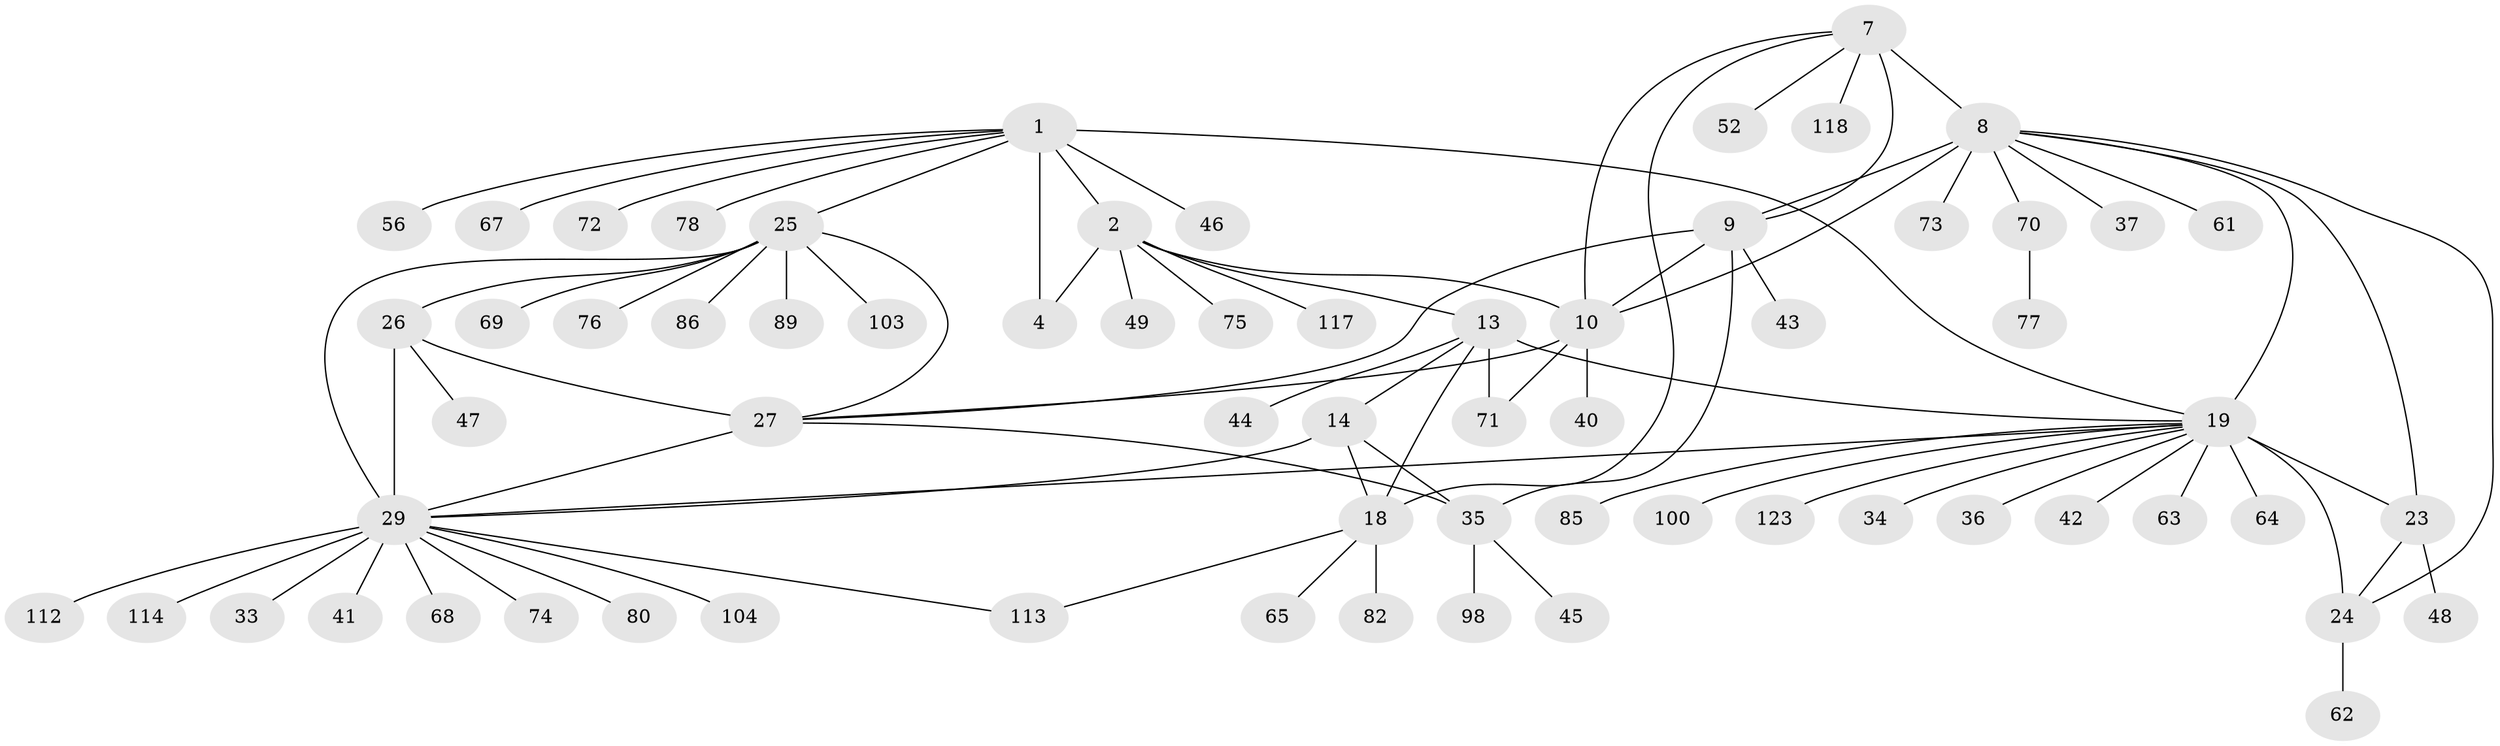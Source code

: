 // original degree distribution, {9: 0.045454545454545456, 7: 0.045454545454545456, 5: 0.022727272727272728, 12: 0.007575757575757576, 10: 0.015151515151515152, 8: 0.022727272727272728, 11: 0.03787878787878788, 6: 0.030303030303030304, 14: 0.007575757575757576, 1: 0.6212121212121212, 2: 0.12121212121212122, 3: 0.015151515151515152, 4: 0.007575757575757576}
// Generated by graph-tools (version 1.1) at 2025/15/03/09/25 04:15:53]
// undirected, 66 vertices, 87 edges
graph export_dot {
graph [start="1"]
  node [color=gray90,style=filled];
  1 [super="+5"];
  2 [super="+3"];
  4 [super="+6"];
  7;
  8 [super="+115+11"];
  9 [super="+12+129+50"];
  10;
  13 [super="+31+15+54+16+38+87+110"];
  14 [super="+60"];
  18 [super="+57+66"];
  19 [super="+58+81+107+20"];
  23;
  24;
  25;
  26 [super="+28"];
  27 [super="+96+106+121+91"];
  29 [super="+30+32"];
  33;
  34;
  35;
  36;
  37;
  40 [super="+119+111"];
  41 [super="+132"];
  42;
  43;
  44;
  45;
  46;
  47;
  48 [super="+94"];
  49;
  52;
  56;
  61;
  62;
  63;
  64;
  65;
  67;
  68;
  69;
  70;
  71;
  72;
  73 [super="+116"];
  74 [super="+95"];
  75;
  76;
  77;
  78;
  80;
  82;
  85;
  86;
  89;
  98 [super="+126"];
  100;
  103;
  104;
  112 [super="+120"];
  113;
  114;
  117;
  118;
  123;
  1 -- 2 [weight=4];
  1 -- 4 [weight=4];
  1 -- 19;
  1 -- 25;
  1 -- 67;
  1 -- 78;
  1 -- 56;
  1 -- 72;
  1 -- 46;
  2 -- 4 [weight=4];
  2 -- 75;
  2 -- 10;
  2 -- 49;
  2 -- 117;
  2 -- 13;
  7 -- 8 [weight=2];
  7 -- 9 [weight=2];
  7 -- 10;
  7 -- 18;
  7 -- 52;
  7 -- 118;
  8 -- 9 [weight=4];
  8 -- 10 [weight=2];
  8 -- 37;
  8 -- 70;
  8 -- 73;
  8 -- 19 [weight=3];
  8 -- 23;
  8 -- 24;
  8 -- 61;
  9 -- 10 [weight=2];
  9 -- 43;
  9 -- 35;
  9 -- 27;
  10 -- 40;
  10 -- 71;
  10 -- 27;
  13 -- 14 [weight=4];
  13 -- 18 [weight=4];
  13 -- 71;
  13 -- 44;
  13 -- 19;
  14 -- 18;
  14 -- 35;
  14 -- 29;
  18 -- 65;
  18 -- 82;
  18 -- 113;
  19 -- 23 [weight=3];
  19 -- 24 [weight=3];
  19 -- 42;
  19 -- 64;
  19 -- 34;
  19 -- 36;
  19 -- 100;
  19 -- 85;
  19 -- 123;
  19 -- 29;
  19 -- 63;
  23 -- 24;
  23 -- 48;
  24 -- 62;
  25 -- 26 [weight=2];
  25 -- 27;
  25 -- 29 [weight=2];
  25 -- 69;
  25 -- 76;
  25 -- 86;
  25 -- 89;
  25 -- 103;
  26 -- 27 [weight=2];
  26 -- 29 [weight=4];
  26 -- 47;
  27 -- 29 [weight=2];
  27 -- 35;
  29 -- 80;
  29 -- 33;
  29 -- 68;
  29 -- 104;
  29 -- 74;
  29 -- 112;
  29 -- 113;
  29 -- 114;
  29 -- 41;
  35 -- 45;
  35 -- 98;
  70 -- 77;
}
